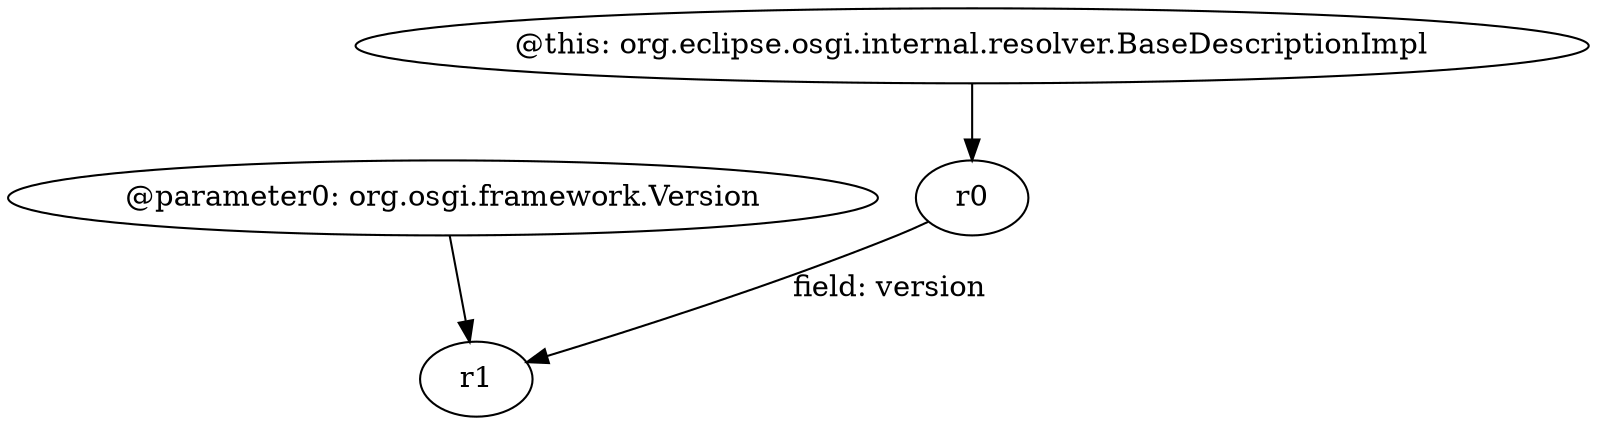 digraph g {
0[label="r0"]
1[label="r1"]
0->1[label="field: version"]
2[label="@parameter0: org.osgi.framework.Version"]
2->1[label=""]
3[label="@this: org.eclipse.osgi.internal.resolver.BaseDescriptionImpl"]
3->0[label=""]
}